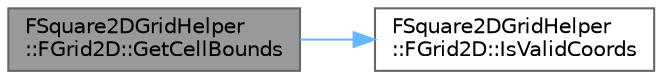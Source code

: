 digraph "FSquare2DGridHelper::FGrid2D::GetCellBounds"
{
 // INTERACTIVE_SVG=YES
 // LATEX_PDF_SIZE
  bgcolor="transparent";
  edge [fontname=Helvetica,fontsize=10,labelfontname=Helvetica,labelfontsize=10];
  node [fontname=Helvetica,fontsize=10,shape=box,height=0.2,width=0.4];
  rankdir="LR";
  Node1 [id="Node000001",label="FSquare2DGridHelper\l::FGrid2D::GetCellBounds",height=0.2,width=0.4,color="gray40", fillcolor="grey60", style="filled", fontcolor="black",tooltip="Returns the cell bounds."];
  Node1 -> Node2 [id="edge1_Node000001_Node000002",color="steelblue1",style="solid",tooltip=" "];
  Node2 [id="Node000002",label="FSquare2DGridHelper\l::FGrid2D::IsValidCoords",height=0.2,width=0.4,color="grey40", fillcolor="white", style="filled",URL="$de/d59/structFSquare2DGridHelper_1_1FGrid2D.html#ae1814a4e9c0bc2d02fdc0c30d7eda172",tooltip="Validate that the coordinates fit the grid size."];
}
